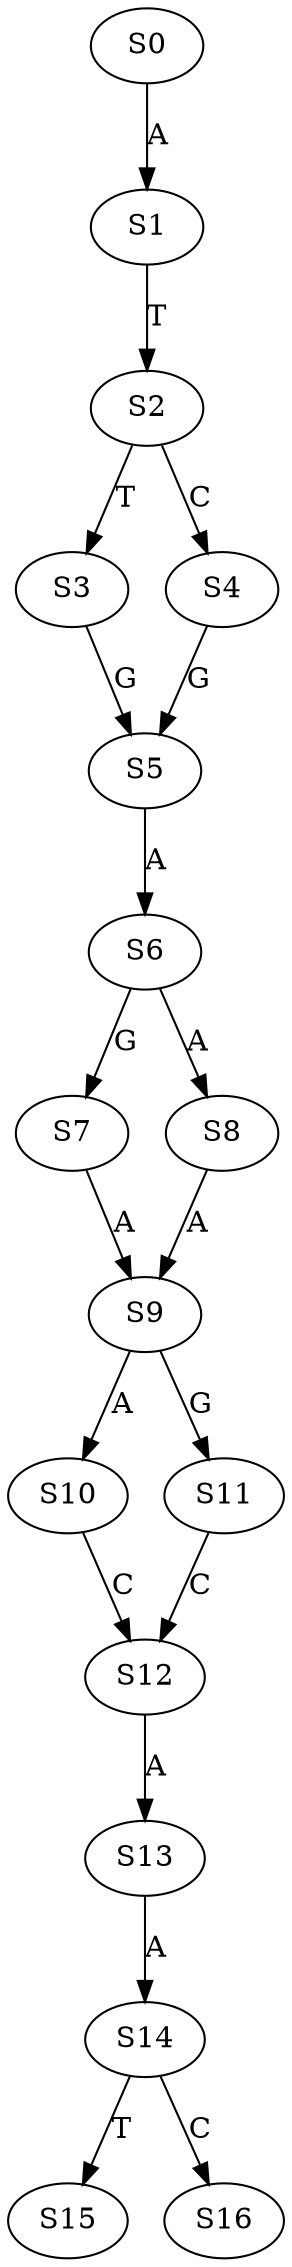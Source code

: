 strict digraph  {
	S0 -> S1 [ label = A ];
	S1 -> S2 [ label = T ];
	S2 -> S3 [ label = T ];
	S2 -> S4 [ label = C ];
	S3 -> S5 [ label = G ];
	S4 -> S5 [ label = G ];
	S5 -> S6 [ label = A ];
	S6 -> S7 [ label = G ];
	S6 -> S8 [ label = A ];
	S7 -> S9 [ label = A ];
	S8 -> S9 [ label = A ];
	S9 -> S10 [ label = A ];
	S9 -> S11 [ label = G ];
	S10 -> S12 [ label = C ];
	S11 -> S12 [ label = C ];
	S12 -> S13 [ label = A ];
	S13 -> S14 [ label = A ];
	S14 -> S15 [ label = T ];
	S14 -> S16 [ label = C ];
}
